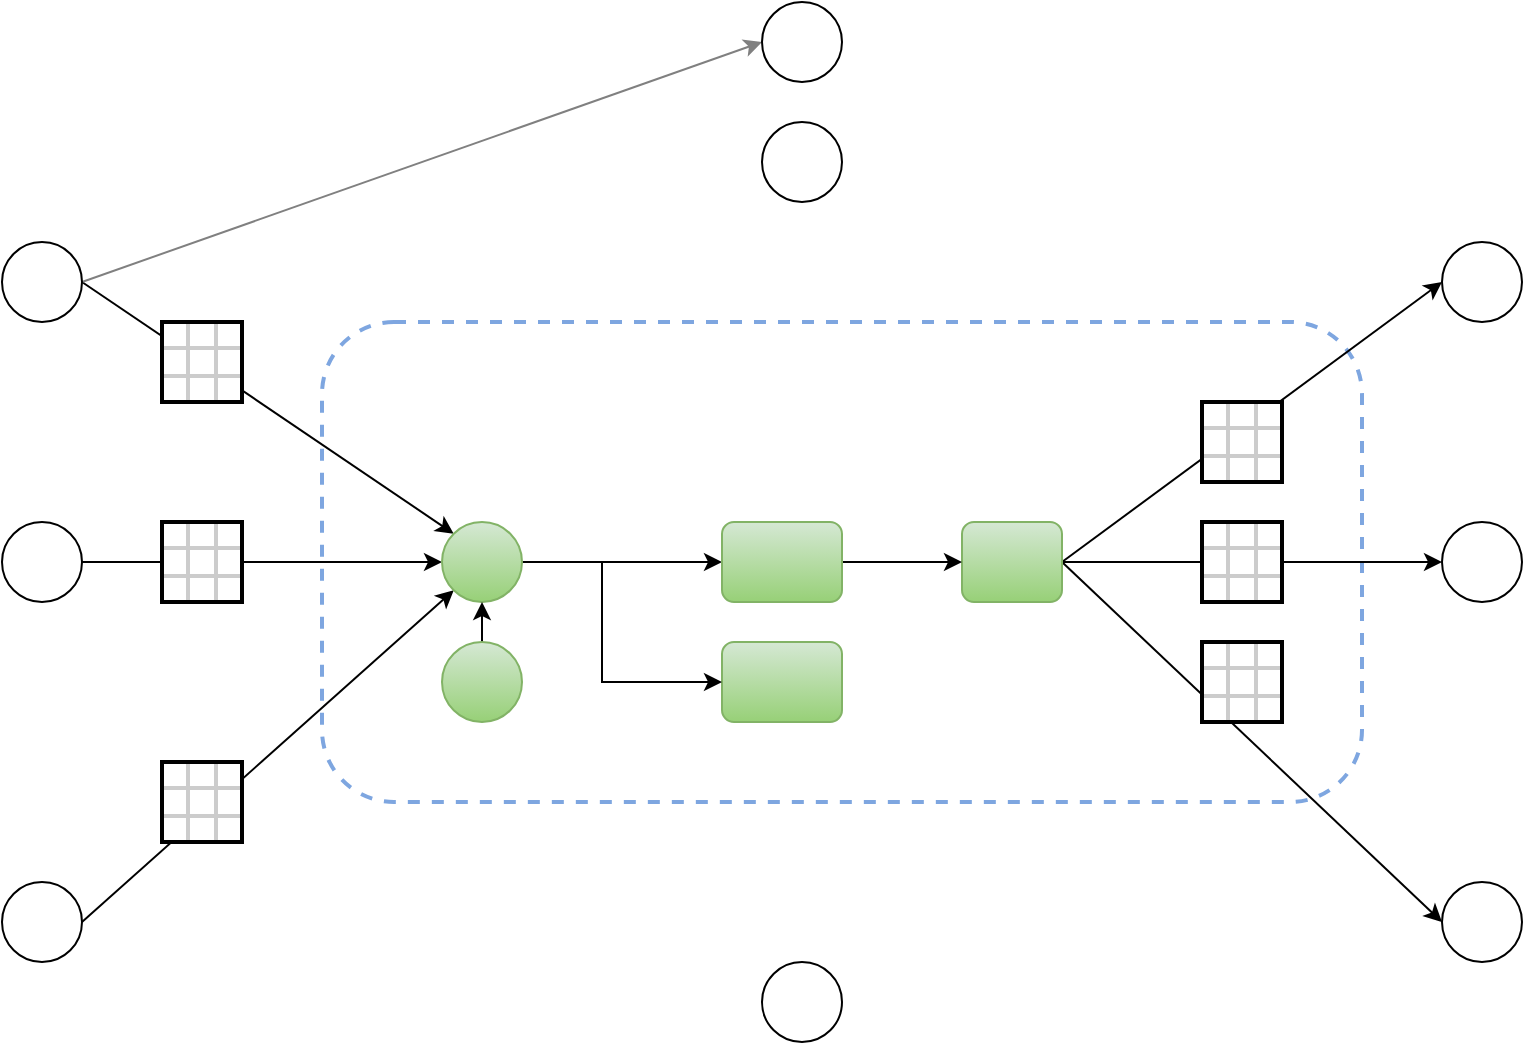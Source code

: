 <mxfile version="22.1.16" type="github">
  <diagram name="第 1 页" id="HHsCbOhWLAx_uhxe6TRV">
    <mxGraphModel dx="1422" dy="1868" grid="1" gridSize="10" guides="1" tooltips="1" connect="1" arrows="1" fold="1" page="1" pageScale="1" pageWidth="827" pageHeight="1169" math="0" shadow="0">
      <root>
        <mxCell id="0" />
        <mxCell id="1" parent="0" />
        <mxCell id="oy_fxyoAN_TUTj9ulkCC-134" style="rounded=0;orthogonalLoop=1;jettySize=auto;html=1;exitX=1;exitY=0.5;exitDx=0;exitDy=0;entryX=0;entryY=0;entryDx=0;entryDy=0;" edge="1" parent="1" source="oy_fxyoAN_TUTj9ulkCC-1" target="oy_fxyoAN_TUTj9ulkCC-119">
          <mxGeometry relative="1" as="geometry" />
        </mxCell>
        <mxCell id="oy_fxyoAN_TUTj9ulkCC-138" style="rounded=0;orthogonalLoop=1;jettySize=auto;html=1;exitX=1;exitY=0.5;exitDx=0;exitDy=0;entryX=0;entryY=0.5;entryDx=0;entryDy=0;strokeColor=#808080;" edge="1" parent="1" source="oy_fxyoAN_TUTj9ulkCC-1" target="oy_fxyoAN_TUTj9ulkCC-8">
          <mxGeometry relative="1" as="geometry" />
        </mxCell>
        <mxCell id="oy_fxyoAN_TUTj9ulkCC-1" value="" style="ellipse;whiteSpace=wrap;html=1;aspect=fixed;fillColor=none;" vertex="1" parent="1">
          <mxGeometry y="200" width="40" height="40" as="geometry" />
        </mxCell>
        <mxCell id="oy_fxyoAN_TUTj9ulkCC-135" style="edgeStyle=orthogonalEdgeStyle;rounded=0;orthogonalLoop=1;jettySize=auto;html=1;exitX=1;exitY=0.5;exitDx=0;exitDy=0;entryX=0;entryY=0.5;entryDx=0;entryDy=0;" edge="1" parent="1" source="oy_fxyoAN_TUTj9ulkCC-2" target="oy_fxyoAN_TUTj9ulkCC-119">
          <mxGeometry relative="1" as="geometry" />
        </mxCell>
        <mxCell id="oy_fxyoAN_TUTj9ulkCC-2" value="" style="ellipse;whiteSpace=wrap;html=1;aspect=fixed;fillColor=none;" vertex="1" parent="1">
          <mxGeometry y="340" width="40" height="40" as="geometry" />
        </mxCell>
        <mxCell id="oy_fxyoAN_TUTj9ulkCC-136" style="rounded=0;orthogonalLoop=1;jettySize=auto;html=1;exitX=1;exitY=0.5;exitDx=0;exitDy=0;entryX=0;entryY=1;entryDx=0;entryDy=0;" edge="1" parent="1" source="oy_fxyoAN_TUTj9ulkCC-3" target="oy_fxyoAN_TUTj9ulkCC-119">
          <mxGeometry relative="1" as="geometry" />
        </mxCell>
        <mxCell id="oy_fxyoAN_TUTj9ulkCC-3" value="" style="ellipse;whiteSpace=wrap;html=1;aspect=fixed;fillColor=none;" vertex="1" parent="1">
          <mxGeometry y="520" width="40" height="40" as="geometry" />
        </mxCell>
        <mxCell id="oy_fxyoAN_TUTj9ulkCC-7" value="" style="rounded=1;whiteSpace=wrap;html=1;dashed=1;fillColor=none;strokeColor=#7EA6E0;strokeWidth=2;" vertex="1" parent="1">
          <mxGeometry x="160" y="240" width="520" height="240" as="geometry" />
        </mxCell>
        <mxCell id="oy_fxyoAN_TUTj9ulkCC-8" value="" style="ellipse;whiteSpace=wrap;html=1;aspect=fixed;fillColor=none;" vertex="1" parent="1">
          <mxGeometry x="380" y="80" width="40" height="40" as="geometry" />
        </mxCell>
        <mxCell id="oy_fxyoAN_TUTj9ulkCC-9" value="" style="ellipse;whiteSpace=wrap;html=1;aspect=fixed;fillColor=none;" vertex="1" parent="1">
          <mxGeometry x="380" y="140" width="40" height="40" as="geometry" />
        </mxCell>
        <mxCell id="oy_fxyoAN_TUTj9ulkCC-10" value="" style="ellipse;whiteSpace=wrap;html=1;aspect=fixed;fillColor=none;" vertex="1" parent="1">
          <mxGeometry x="380" y="560" width="40" height="40" as="geometry" />
        </mxCell>
        <mxCell id="oy_fxyoAN_TUTj9ulkCC-39" value="" style="group;fillColor=default;" vertex="1" connectable="0" parent="1">
          <mxGeometry x="80" y="240" width="40" height="40" as="geometry" />
        </mxCell>
        <mxCell id="oy_fxyoAN_TUTj9ulkCC-25" value="" style="shape=table;startSize=0;container=1;collapsible=0;childLayout=tableLayout;fontSize=16;fillColor=none;strokeColor=#CCCCCC;strokeWidth=2;" vertex="1" parent="oy_fxyoAN_TUTj9ulkCC-39">
          <mxGeometry width="40" height="40" as="geometry" />
        </mxCell>
        <mxCell id="oy_fxyoAN_TUTj9ulkCC-26" value="" style="shape=tableRow;horizontal=0;startSize=0;swimlaneHead=0;swimlaneBody=0;strokeColor=#CCCCCC;top=0;left=0;bottom=0;right=0;collapsible=0;dropTarget=0;fillColor=none;points=[[0,0.5],[1,0.5]];portConstraint=eastwest;fontSize=16;strokeWidth=2;" vertex="1" parent="oy_fxyoAN_TUTj9ulkCC-25">
          <mxGeometry width="40" height="13" as="geometry" />
        </mxCell>
        <mxCell id="oy_fxyoAN_TUTj9ulkCC-27" value="" style="shape=partialRectangle;html=1;whiteSpace=wrap;connectable=0;strokeColor=#CCCCCC;overflow=hidden;fillColor=none;top=0;left=0;bottom=0;right=0;pointerEvents=1;fontSize=16;strokeWidth=2;" vertex="1" parent="oy_fxyoAN_TUTj9ulkCC-26">
          <mxGeometry width="13" height="13" as="geometry">
            <mxRectangle width="13" height="13" as="alternateBounds" />
          </mxGeometry>
        </mxCell>
        <mxCell id="oy_fxyoAN_TUTj9ulkCC-28" value="" style="shape=partialRectangle;html=1;whiteSpace=wrap;connectable=0;strokeColor=#CCCCCC;overflow=hidden;fillColor=none;top=0;left=0;bottom=0;right=0;pointerEvents=1;fontSize=16;strokeWidth=2;" vertex="1" parent="oy_fxyoAN_TUTj9ulkCC-26">
          <mxGeometry x="13" width="14" height="13" as="geometry">
            <mxRectangle width="14" height="13" as="alternateBounds" />
          </mxGeometry>
        </mxCell>
        <mxCell id="oy_fxyoAN_TUTj9ulkCC-29" value="" style="shape=partialRectangle;html=1;whiteSpace=wrap;connectable=0;strokeColor=#CCCCCC;overflow=hidden;fillColor=none;top=0;left=0;bottom=0;right=0;pointerEvents=1;fontSize=16;strokeWidth=2;" vertex="1" parent="oy_fxyoAN_TUTj9ulkCC-26">
          <mxGeometry x="27" width="13" height="13" as="geometry">
            <mxRectangle width="13" height="13" as="alternateBounds" />
          </mxGeometry>
        </mxCell>
        <mxCell id="oy_fxyoAN_TUTj9ulkCC-30" value="" style="shape=tableRow;horizontal=0;startSize=0;swimlaneHead=0;swimlaneBody=0;strokeColor=#CCCCCC;top=0;left=0;bottom=0;right=0;collapsible=0;dropTarget=0;fillColor=none;points=[[0,0.5],[1,0.5]];portConstraint=eastwest;fontSize=16;strokeWidth=2;" vertex="1" parent="oy_fxyoAN_TUTj9ulkCC-25">
          <mxGeometry y="13" width="40" height="14" as="geometry" />
        </mxCell>
        <mxCell id="oy_fxyoAN_TUTj9ulkCC-31" value="" style="shape=partialRectangle;html=1;whiteSpace=wrap;connectable=0;strokeColor=#CCCCCC;overflow=hidden;fillColor=none;top=0;left=0;bottom=0;right=0;pointerEvents=1;fontSize=16;strokeWidth=2;" vertex="1" parent="oy_fxyoAN_TUTj9ulkCC-30">
          <mxGeometry width="13" height="14" as="geometry">
            <mxRectangle width="13" height="14" as="alternateBounds" />
          </mxGeometry>
        </mxCell>
        <mxCell id="oy_fxyoAN_TUTj9ulkCC-32" value="" style="shape=partialRectangle;html=1;whiteSpace=wrap;connectable=0;strokeColor=#CCCCCC;overflow=hidden;fillColor=none;top=0;left=0;bottom=0;right=0;pointerEvents=1;fontSize=16;strokeWidth=2;" vertex="1" parent="oy_fxyoAN_TUTj9ulkCC-30">
          <mxGeometry x="13" width="14" height="14" as="geometry">
            <mxRectangle width="14" height="14" as="alternateBounds" />
          </mxGeometry>
        </mxCell>
        <mxCell id="oy_fxyoAN_TUTj9ulkCC-33" value="" style="shape=partialRectangle;html=1;whiteSpace=wrap;connectable=0;strokeColor=#CCCCCC;overflow=hidden;fillColor=none;top=0;left=0;bottom=0;right=0;pointerEvents=1;fontSize=16;strokeWidth=2;" vertex="1" parent="oy_fxyoAN_TUTj9ulkCC-30">
          <mxGeometry x="27" width="13" height="14" as="geometry">
            <mxRectangle width="13" height="14" as="alternateBounds" />
          </mxGeometry>
        </mxCell>
        <mxCell id="oy_fxyoAN_TUTj9ulkCC-34" value="" style="shape=tableRow;horizontal=0;startSize=0;swimlaneHead=0;swimlaneBody=0;strokeColor=#CCCCCC;top=0;left=0;bottom=0;right=0;collapsible=0;dropTarget=0;fillColor=none;points=[[0,0.5],[1,0.5]];portConstraint=eastwest;fontSize=16;strokeWidth=2;" vertex="1" parent="oy_fxyoAN_TUTj9ulkCC-25">
          <mxGeometry y="27" width="40" height="13" as="geometry" />
        </mxCell>
        <mxCell id="oy_fxyoAN_TUTj9ulkCC-35" value="" style="shape=partialRectangle;html=1;whiteSpace=wrap;connectable=0;strokeColor=#CCCCCC;overflow=hidden;fillColor=none;top=0;left=0;bottom=0;right=0;pointerEvents=1;fontSize=16;strokeWidth=2;" vertex="1" parent="oy_fxyoAN_TUTj9ulkCC-34">
          <mxGeometry width="13" height="13" as="geometry">
            <mxRectangle width="13" height="13" as="alternateBounds" />
          </mxGeometry>
        </mxCell>
        <mxCell id="oy_fxyoAN_TUTj9ulkCC-36" value="" style="shape=partialRectangle;html=1;whiteSpace=wrap;connectable=0;strokeColor=#CCCCCC;overflow=hidden;fillColor=none;top=0;left=0;bottom=0;right=0;pointerEvents=1;fontSize=16;strokeWidth=2;" vertex="1" parent="oy_fxyoAN_TUTj9ulkCC-34">
          <mxGeometry x="13" width="14" height="13" as="geometry">
            <mxRectangle width="14" height="13" as="alternateBounds" />
          </mxGeometry>
        </mxCell>
        <mxCell id="oy_fxyoAN_TUTj9ulkCC-37" value="" style="shape=partialRectangle;html=1;whiteSpace=wrap;connectable=0;strokeColor=#CCCCCC;overflow=hidden;fillColor=none;top=0;left=0;bottom=0;right=0;pointerEvents=1;fontSize=16;strokeWidth=2;" vertex="1" parent="oy_fxyoAN_TUTj9ulkCC-34">
          <mxGeometry x="27" width="13" height="13" as="geometry">
            <mxRectangle width="13" height="13" as="alternateBounds" />
          </mxGeometry>
        </mxCell>
        <mxCell id="oy_fxyoAN_TUTj9ulkCC-38" value="" style="whiteSpace=wrap;html=1;aspect=fixed;fillColor=none;strokeWidth=2;" vertex="1" parent="oy_fxyoAN_TUTj9ulkCC-39">
          <mxGeometry width="40" height="40" as="geometry" />
        </mxCell>
        <mxCell id="oy_fxyoAN_TUTj9ulkCC-40" value="" style="group;fillColor=default;" vertex="1" connectable="0" parent="1">
          <mxGeometry x="80" y="340" width="40" height="40" as="geometry" />
        </mxCell>
        <mxCell id="oy_fxyoAN_TUTj9ulkCC-41" value="" style="shape=table;startSize=0;container=1;collapsible=0;childLayout=tableLayout;fontSize=16;fillColor=none;strokeColor=#CCCCCC;strokeWidth=2;" vertex="1" parent="oy_fxyoAN_TUTj9ulkCC-40">
          <mxGeometry width="40" height="40" as="geometry" />
        </mxCell>
        <mxCell id="oy_fxyoAN_TUTj9ulkCC-42" value="" style="shape=tableRow;horizontal=0;startSize=0;swimlaneHead=0;swimlaneBody=0;strokeColor=#CCCCCC;top=0;left=0;bottom=0;right=0;collapsible=0;dropTarget=0;fillColor=none;points=[[0,0.5],[1,0.5]];portConstraint=eastwest;fontSize=16;strokeWidth=2;" vertex="1" parent="oy_fxyoAN_TUTj9ulkCC-41">
          <mxGeometry width="40" height="13" as="geometry" />
        </mxCell>
        <mxCell id="oy_fxyoAN_TUTj9ulkCC-43" value="" style="shape=partialRectangle;html=1;whiteSpace=wrap;connectable=0;strokeColor=#CCCCCC;overflow=hidden;fillColor=none;top=0;left=0;bottom=0;right=0;pointerEvents=1;fontSize=16;strokeWidth=2;" vertex="1" parent="oy_fxyoAN_TUTj9ulkCC-42">
          <mxGeometry width="13" height="13" as="geometry">
            <mxRectangle width="13" height="13" as="alternateBounds" />
          </mxGeometry>
        </mxCell>
        <mxCell id="oy_fxyoAN_TUTj9ulkCC-44" value="" style="shape=partialRectangle;html=1;whiteSpace=wrap;connectable=0;strokeColor=#CCCCCC;overflow=hidden;fillColor=none;top=0;left=0;bottom=0;right=0;pointerEvents=1;fontSize=16;strokeWidth=2;" vertex="1" parent="oy_fxyoAN_TUTj9ulkCC-42">
          <mxGeometry x="13" width="14" height="13" as="geometry">
            <mxRectangle width="14" height="13" as="alternateBounds" />
          </mxGeometry>
        </mxCell>
        <mxCell id="oy_fxyoAN_TUTj9ulkCC-45" value="" style="shape=partialRectangle;html=1;whiteSpace=wrap;connectable=0;strokeColor=#CCCCCC;overflow=hidden;fillColor=none;top=0;left=0;bottom=0;right=0;pointerEvents=1;fontSize=16;strokeWidth=2;" vertex="1" parent="oy_fxyoAN_TUTj9ulkCC-42">
          <mxGeometry x="27" width="13" height="13" as="geometry">
            <mxRectangle width="13" height="13" as="alternateBounds" />
          </mxGeometry>
        </mxCell>
        <mxCell id="oy_fxyoAN_TUTj9ulkCC-46" value="" style="shape=tableRow;horizontal=0;startSize=0;swimlaneHead=0;swimlaneBody=0;strokeColor=#CCCCCC;top=0;left=0;bottom=0;right=0;collapsible=0;dropTarget=0;fillColor=none;points=[[0,0.5],[1,0.5]];portConstraint=eastwest;fontSize=16;strokeWidth=2;" vertex="1" parent="oy_fxyoAN_TUTj9ulkCC-41">
          <mxGeometry y="13" width="40" height="14" as="geometry" />
        </mxCell>
        <mxCell id="oy_fxyoAN_TUTj9ulkCC-47" value="" style="shape=partialRectangle;html=1;whiteSpace=wrap;connectable=0;strokeColor=#CCCCCC;overflow=hidden;fillColor=none;top=0;left=0;bottom=0;right=0;pointerEvents=1;fontSize=16;strokeWidth=2;" vertex="1" parent="oy_fxyoAN_TUTj9ulkCC-46">
          <mxGeometry width="13" height="14" as="geometry">
            <mxRectangle width="13" height="14" as="alternateBounds" />
          </mxGeometry>
        </mxCell>
        <mxCell id="oy_fxyoAN_TUTj9ulkCC-48" value="" style="shape=partialRectangle;html=1;whiteSpace=wrap;connectable=0;strokeColor=#CCCCCC;overflow=hidden;fillColor=none;top=0;left=0;bottom=0;right=0;pointerEvents=1;fontSize=16;strokeWidth=2;" vertex="1" parent="oy_fxyoAN_TUTj9ulkCC-46">
          <mxGeometry x="13" width="14" height="14" as="geometry">
            <mxRectangle width="14" height="14" as="alternateBounds" />
          </mxGeometry>
        </mxCell>
        <mxCell id="oy_fxyoAN_TUTj9ulkCC-49" value="" style="shape=partialRectangle;html=1;whiteSpace=wrap;connectable=0;strokeColor=#CCCCCC;overflow=hidden;fillColor=none;top=0;left=0;bottom=0;right=0;pointerEvents=1;fontSize=16;strokeWidth=2;" vertex="1" parent="oy_fxyoAN_TUTj9ulkCC-46">
          <mxGeometry x="27" width="13" height="14" as="geometry">
            <mxRectangle width="13" height="14" as="alternateBounds" />
          </mxGeometry>
        </mxCell>
        <mxCell id="oy_fxyoAN_TUTj9ulkCC-50" value="" style="shape=tableRow;horizontal=0;startSize=0;swimlaneHead=0;swimlaneBody=0;strokeColor=#CCCCCC;top=0;left=0;bottom=0;right=0;collapsible=0;dropTarget=0;fillColor=none;points=[[0,0.5],[1,0.5]];portConstraint=eastwest;fontSize=16;strokeWidth=2;" vertex="1" parent="oy_fxyoAN_TUTj9ulkCC-41">
          <mxGeometry y="27" width="40" height="13" as="geometry" />
        </mxCell>
        <mxCell id="oy_fxyoAN_TUTj9ulkCC-51" value="" style="shape=partialRectangle;html=1;whiteSpace=wrap;connectable=0;strokeColor=#CCCCCC;overflow=hidden;fillColor=none;top=0;left=0;bottom=0;right=0;pointerEvents=1;fontSize=16;strokeWidth=2;" vertex="1" parent="oy_fxyoAN_TUTj9ulkCC-50">
          <mxGeometry width="13" height="13" as="geometry">
            <mxRectangle width="13" height="13" as="alternateBounds" />
          </mxGeometry>
        </mxCell>
        <mxCell id="oy_fxyoAN_TUTj9ulkCC-52" value="" style="shape=partialRectangle;html=1;whiteSpace=wrap;connectable=0;strokeColor=#CCCCCC;overflow=hidden;fillColor=none;top=0;left=0;bottom=0;right=0;pointerEvents=1;fontSize=16;strokeWidth=2;" vertex="1" parent="oy_fxyoAN_TUTj9ulkCC-50">
          <mxGeometry x="13" width="14" height="13" as="geometry">
            <mxRectangle width="14" height="13" as="alternateBounds" />
          </mxGeometry>
        </mxCell>
        <mxCell id="oy_fxyoAN_TUTj9ulkCC-53" value="" style="shape=partialRectangle;html=1;whiteSpace=wrap;connectable=0;strokeColor=#CCCCCC;overflow=hidden;fillColor=none;top=0;left=0;bottom=0;right=0;pointerEvents=1;fontSize=16;strokeWidth=2;" vertex="1" parent="oy_fxyoAN_TUTj9ulkCC-50">
          <mxGeometry x="27" width="13" height="13" as="geometry">
            <mxRectangle width="13" height="13" as="alternateBounds" />
          </mxGeometry>
        </mxCell>
        <mxCell id="oy_fxyoAN_TUTj9ulkCC-54" value="" style="whiteSpace=wrap;html=1;aspect=fixed;fillColor=none;strokeWidth=2;" vertex="1" parent="oy_fxyoAN_TUTj9ulkCC-40">
          <mxGeometry width="40" height="40" as="geometry" />
        </mxCell>
        <mxCell id="oy_fxyoAN_TUTj9ulkCC-55" value="" style="group;fillColor=default;" vertex="1" connectable="0" parent="1">
          <mxGeometry x="80" y="460" width="40" height="40" as="geometry" />
        </mxCell>
        <mxCell id="oy_fxyoAN_TUTj9ulkCC-56" value="" style="shape=table;startSize=0;container=1;collapsible=0;childLayout=tableLayout;fontSize=16;fillColor=none;strokeColor=#CCCCCC;strokeWidth=2;" vertex="1" parent="oy_fxyoAN_TUTj9ulkCC-55">
          <mxGeometry width="40" height="40" as="geometry" />
        </mxCell>
        <mxCell id="oy_fxyoAN_TUTj9ulkCC-57" value="" style="shape=tableRow;horizontal=0;startSize=0;swimlaneHead=0;swimlaneBody=0;strokeColor=#CCCCCC;top=0;left=0;bottom=0;right=0;collapsible=0;dropTarget=0;fillColor=none;points=[[0,0.5],[1,0.5]];portConstraint=eastwest;fontSize=16;strokeWidth=2;" vertex="1" parent="oy_fxyoAN_TUTj9ulkCC-56">
          <mxGeometry width="40" height="13" as="geometry" />
        </mxCell>
        <mxCell id="oy_fxyoAN_TUTj9ulkCC-58" value="" style="shape=partialRectangle;html=1;whiteSpace=wrap;connectable=0;strokeColor=#CCCCCC;overflow=hidden;fillColor=none;top=0;left=0;bottom=0;right=0;pointerEvents=1;fontSize=16;strokeWidth=2;" vertex="1" parent="oy_fxyoAN_TUTj9ulkCC-57">
          <mxGeometry width="13" height="13" as="geometry">
            <mxRectangle width="13" height="13" as="alternateBounds" />
          </mxGeometry>
        </mxCell>
        <mxCell id="oy_fxyoAN_TUTj9ulkCC-59" value="" style="shape=partialRectangle;html=1;whiteSpace=wrap;connectable=0;strokeColor=#CCCCCC;overflow=hidden;fillColor=none;top=0;left=0;bottom=0;right=0;pointerEvents=1;fontSize=16;strokeWidth=2;" vertex="1" parent="oy_fxyoAN_TUTj9ulkCC-57">
          <mxGeometry x="13" width="14" height="13" as="geometry">
            <mxRectangle width="14" height="13" as="alternateBounds" />
          </mxGeometry>
        </mxCell>
        <mxCell id="oy_fxyoAN_TUTj9ulkCC-60" value="" style="shape=partialRectangle;html=1;whiteSpace=wrap;connectable=0;strokeColor=#CCCCCC;overflow=hidden;fillColor=none;top=0;left=0;bottom=0;right=0;pointerEvents=1;fontSize=16;strokeWidth=2;" vertex="1" parent="oy_fxyoAN_TUTj9ulkCC-57">
          <mxGeometry x="27" width="13" height="13" as="geometry">
            <mxRectangle width="13" height="13" as="alternateBounds" />
          </mxGeometry>
        </mxCell>
        <mxCell id="oy_fxyoAN_TUTj9ulkCC-61" value="" style="shape=tableRow;horizontal=0;startSize=0;swimlaneHead=0;swimlaneBody=0;strokeColor=#CCCCCC;top=0;left=0;bottom=0;right=0;collapsible=0;dropTarget=0;fillColor=none;points=[[0,0.5],[1,0.5]];portConstraint=eastwest;fontSize=16;strokeWidth=2;" vertex="1" parent="oy_fxyoAN_TUTj9ulkCC-56">
          <mxGeometry y="13" width="40" height="14" as="geometry" />
        </mxCell>
        <mxCell id="oy_fxyoAN_TUTj9ulkCC-62" value="" style="shape=partialRectangle;html=1;whiteSpace=wrap;connectable=0;strokeColor=#CCCCCC;overflow=hidden;fillColor=none;top=0;left=0;bottom=0;right=0;pointerEvents=1;fontSize=16;strokeWidth=2;" vertex="1" parent="oy_fxyoAN_TUTj9ulkCC-61">
          <mxGeometry width="13" height="14" as="geometry">
            <mxRectangle width="13" height="14" as="alternateBounds" />
          </mxGeometry>
        </mxCell>
        <mxCell id="oy_fxyoAN_TUTj9ulkCC-63" value="" style="shape=partialRectangle;html=1;whiteSpace=wrap;connectable=0;strokeColor=#CCCCCC;overflow=hidden;fillColor=none;top=0;left=0;bottom=0;right=0;pointerEvents=1;fontSize=16;strokeWidth=2;" vertex="1" parent="oy_fxyoAN_TUTj9ulkCC-61">
          <mxGeometry x="13" width="14" height="14" as="geometry">
            <mxRectangle width="14" height="14" as="alternateBounds" />
          </mxGeometry>
        </mxCell>
        <mxCell id="oy_fxyoAN_TUTj9ulkCC-64" value="" style="shape=partialRectangle;html=1;whiteSpace=wrap;connectable=0;strokeColor=#CCCCCC;overflow=hidden;fillColor=none;top=0;left=0;bottom=0;right=0;pointerEvents=1;fontSize=16;strokeWidth=2;" vertex="1" parent="oy_fxyoAN_TUTj9ulkCC-61">
          <mxGeometry x="27" width="13" height="14" as="geometry">
            <mxRectangle width="13" height="14" as="alternateBounds" />
          </mxGeometry>
        </mxCell>
        <mxCell id="oy_fxyoAN_TUTj9ulkCC-65" value="" style="shape=tableRow;horizontal=0;startSize=0;swimlaneHead=0;swimlaneBody=0;strokeColor=#CCCCCC;top=0;left=0;bottom=0;right=0;collapsible=0;dropTarget=0;fillColor=none;points=[[0,0.5],[1,0.5]];portConstraint=eastwest;fontSize=16;strokeWidth=2;" vertex="1" parent="oy_fxyoAN_TUTj9ulkCC-56">
          <mxGeometry y="27" width="40" height="13" as="geometry" />
        </mxCell>
        <mxCell id="oy_fxyoAN_TUTj9ulkCC-66" value="" style="shape=partialRectangle;html=1;whiteSpace=wrap;connectable=0;strokeColor=#CCCCCC;overflow=hidden;fillColor=none;top=0;left=0;bottom=0;right=0;pointerEvents=1;fontSize=16;strokeWidth=2;" vertex="1" parent="oy_fxyoAN_TUTj9ulkCC-65">
          <mxGeometry width="13" height="13" as="geometry">
            <mxRectangle width="13" height="13" as="alternateBounds" />
          </mxGeometry>
        </mxCell>
        <mxCell id="oy_fxyoAN_TUTj9ulkCC-67" value="" style="shape=partialRectangle;html=1;whiteSpace=wrap;connectable=0;strokeColor=#CCCCCC;overflow=hidden;fillColor=none;top=0;left=0;bottom=0;right=0;pointerEvents=1;fontSize=16;strokeWidth=2;" vertex="1" parent="oy_fxyoAN_TUTj9ulkCC-65">
          <mxGeometry x="13" width="14" height="13" as="geometry">
            <mxRectangle width="14" height="13" as="alternateBounds" />
          </mxGeometry>
        </mxCell>
        <mxCell id="oy_fxyoAN_TUTj9ulkCC-68" value="" style="shape=partialRectangle;html=1;whiteSpace=wrap;connectable=0;strokeColor=#CCCCCC;overflow=hidden;fillColor=none;top=0;left=0;bottom=0;right=0;pointerEvents=1;fontSize=16;strokeWidth=2;" vertex="1" parent="oy_fxyoAN_TUTj9ulkCC-65">
          <mxGeometry x="27" width="13" height="13" as="geometry">
            <mxRectangle width="13" height="13" as="alternateBounds" />
          </mxGeometry>
        </mxCell>
        <mxCell id="oy_fxyoAN_TUTj9ulkCC-69" value="" style="whiteSpace=wrap;html=1;aspect=fixed;fillColor=none;strokeWidth=2;" vertex="1" parent="oy_fxyoAN_TUTj9ulkCC-55">
          <mxGeometry width="40" height="40" as="geometry" />
        </mxCell>
        <mxCell id="oy_fxyoAN_TUTj9ulkCC-70" value="" style="ellipse;whiteSpace=wrap;html=1;aspect=fixed;flipH=1;flipV=1;fillColor=none;" vertex="1" parent="1">
          <mxGeometry x="720" y="200" width="40" height="40" as="geometry" />
        </mxCell>
        <mxCell id="oy_fxyoAN_TUTj9ulkCC-71" value="" style="ellipse;whiteSpace=wrap;html=1;aspect=fixed;flipH=1;flipV=1;fillColor=none;" vertex="1" parent="1">
          <mxGeometry x="720" y="340" width="40" height="40" as="geometry" />
        </mxCell>
        <mxCell id="oy_fxyoAN_TUTj9ulkCC-72" value="" style="ellipse;whiteSpace=wrap;html=1;aspect=fixed;flipH=1;flipV=1;fillColor=none;" vertex="1" parent="1">
          <mxGeometry x="720" y="520" width="40" height="40" as="geometry" />
        </mxCell>
        <mxCell id="oy_fxyoAN_TUTj9ulkCC-123" value="" style="edgeStyle=orthogonalEdgeStyle;rounded=0;orthogonalLoop=1;jettySize=auto;html=1;" edge="1" parent="1" source="oy_fxyoAN_TUTj9ulkCC-119" target="oy_fxyoAN_TUTj9ulkCC-122">
          <mxGeometry relative="1" as="geometry" />
        </mxCell>
        <mxCell id="oy_fxyoAN_TUTj9ulkCC-119" value="" style="ellipse;whiteSpace=wrap;html=1;aspect=fixed;fillColor=#d5e8d4;gradientColor=#97d077;strokeColor=#82b366;" vertex="1" parent="1">
          <mxGeometry x="220" y="340" width="40" height="40" as="geometry" />
        </mxCell>
        <mxCell id="oy_fxyoAN_TUTj9ulkCC-137" style="edgeStyle=orthogonalEdgeStyle;rounded=0;orthogonalLoop=1;jettySize=auto;html=1;exitX=0.5;exitY=0;exitDx=0;exitDy=0;entryX=0.5;entryY=1;entryDx=0;entryDy=0;" edge="1" parent="1" source="oy_fxyoAN_TUTj9ulkCC-120" target="oy_fxyoAN_TUTj9ulkCC-119">
          <mxGeometry relative="1" as="geometry" />
        </mxCell>
        <mxCell id="oy_fxyoAN_TUTj9ulkCC-120" value="" style="ellipse;whiteSpace=wrap;html=1;aspect=fixed;fillColor=#d5e8d4;gradientColor=#97d077;strokeColor=#82b366;" vertex="1" parent="1">
          <mxGeometry x="220" y="400" width="40" height="40" as="geometry" />
        </mxCell>
        <mxCell id="oy_fxyoAN_TUTj9ulkCC-131" style="rounded=0;orthogonalLoop=1;jettySize=auto;html=1;exitX=1;exitY=0.5;exitDx=0;exitDy=0;entryX=0;entryY=0.5;entryDx=0;entryDy=0;" edge="1" parent="1" source="oy_fxyoAN_TUTj9ulkCC-121" target="oy_fxyoAN_TUTj9ulkCC-70">
          <mxGeometry relative="1" as="geometry" />
        </mxCell>
        <mxCell id="oy_fxyoAN_TUTj9ulkCC-132" style="edgeStyle=orthogonalEdgeStyle;rounded=0;orthogonalLoop=1;jettySize=auto;html=1;exitX=1;exitY=0.5;exitDx=0;exitDy=0;entryX=0;entryY=0.5;entryDx=0;entryDy=0;" edge="1" parent="1" source="oy_fxyoAN_TUTj9ulkCC-121" target="oy_fxyoAN_TUTj9ulkCC-71">
          <mxGeometry relative="1" as="geometry" />
        </mxCell>
        <mxCell id="oy_fxyoAN_TUTj9ulkCC-133" style="rounded=0;orthogonalLoop=1;jettySize=auto;html=1;exitX=1;exitY=0.5;exitDx=0;exitDy=0;entryX=0;entryY=0.5;entryDx=0;entryDy=0;" edge="1" parent="1" source="oy_fxyoAN_TUTj9ulkCC-121" target="oy_fxyoAN_TUTj9ulkCC-72">
          <mxGeometry relative="1" as="geometry" />
        </mxCell>
        <mxCell id="oy_fxyoAN_TUTj9ulkCC-121" value="" style="rounded=1;whiteSpace=wrap;html=1;fillColor=#d5e8d4;gradientColor=#97d077;strokeColor=#82b366;" vertex="1" parent="1">
          <mxGeometry x="480" y="340" width="50" height="40" as="geometry" />
        </mxCell>
        <mxCell id="oy_fxyoAN_TUTj9ulkCC-127" value="" style="edgeStyle=orthogonalEdgeStyle;rounded=0;orthogonalLoop=1;jettySize=auto;html=1;" edge="1" parent="1" source="oy_fxyoAN_TUTj9ulkCC-122" target="oy_fxyoAN_TUTj9ulkCC-121">
          <mxGeometry relative="1" as="geometry" />
        </mxCell>
        <mxCell id="oy_fxyoAN_TUTj9ulkCC-122" value="" style="rounded=1;whiteSpace=wrap;html=1;fillColor=#d5e8d4;gradientColor=#97d077;strokeColor=#82b366;" vertex="1" parent="1">
          <mxGeometry x="360" y="340" width="60" height="40" as="geometry" />
        </mxCell>
        <mxCell id="oy_fxyoAN_TUTj9ulkCC-124" value="" style="rounded=1;whiteSpace=wrap;html=1;fillColor=#d5e8d4;gradientColor=#97d077;strokeColor=#82b366;" vertex="1" parent="1">
          <mxGeometry x="360" y="400" width="60" height="40" as="geometry" />
        </mxCell>
        <mxCell id="oy_fxyoAN_TUTj9ulkCC-125" value="" style="edgeStyle=segmentEdgeStyle;endArrow=none;html=1;curved=0;rounded=0;endSize=8;startSize=6;exitX=0;exitY=0.5;exitDx=0;exitDy=0;exitPerimeter=0;startArrow=classic;startFill=1;endFill=0;jumpSize=0;" edge="1" parent="1" source="oy_fxyoAN_TUTj9ulkCC-124">
          <mxGeometry width="50" height="50" relative="1" as="geometry">
            <mxPoint x="350" y="430" as="sourcePoint" />
            <mxPoint x="300" y="360" as="targetPoint" />
          </mxGeometry>
        </mxCell>
        <mxCell id="oy_fxyoAN_TUTj9ulkCC-73" value="" style="group;flipH=1;flipV=1;fillColor=default;" vertex="1" connectable="0" parent="1">
          <mxGeometry x="600" y="280" width="40" height="40" as="geometry" />
        </mxCell>
        <mxCell id="oy_fxyoAN_TUTj9ulkCC-74" value="" style="shape=table;startSize=0;container=1;collapsible=0;childLayout=tableLayout;fontSize=16;fillColor=none;strokeColor=#CCCCCC;strokeWidth=2;" vertex="1" parent="oy_fxyoAN_TUTj9ulkCC-73">
          <mxGeometry width="40" height="40" as="geometry" />
        </mxCell>
        <mxCell id="oy_fxyoAN_TUTj9ulkCC-75" value="" style="shape=tableRow;horizontal=0;startSize=0;swimlaneHead=0;swimlaneBody=0;strokeColor=#CCCCCC;top=0;left=0;bottom=0;right=0;collapsible=0;dropTarget=0;fillColor=none;points=[[0,0.5],[1,0.5]];portConstraint=eastwest;fontSize=16;strokeWidth=2;" vertex="1" parent="oy_fxyoAN_TUTj9ulkCC-74">
          <mxGeometry width="40" height="13" as="geometry" />
        </mxCell>
        <mxCell id="oy_fxyoAN_TUTj9ulkCC-76" value="" style="shape=partialRectangle;html=1;whiteSpace=wrap;connectable=0;strokeColor=#CCCCCC;overflow=hidden;fillColor=none;top=0;left=0;bottom=0;right=0;pointerEvents=1;fontSize=16;strokeWidth=2;" vertex="1" parent="oy_fxyoAN_TUTj9ulkCC-75">
          <mxGeometry width="13" height="13" as="geometry">
            <mxRectangle width="13" height="13" as="alternateBounds" />
          </mxGeometry>
        </mxCell>
        <mxCell id="oy_fxyoAN_TUTj9ulkCC-77" value="" style="shape=partialRectangle;html=1;whiteSpace=wrap;connectable=0;strokeColor=#CCCCCC;overflow=hidden;fillColor=none;top=0;left=0;bottom=0;right=0;pointerEvents=1;fontSize=16;strokeWidth=2;" vertex="1" parent="oy_fxyoAN_TUTj9ulkCC-75">
          <mxGeometry x="13" width="14" height="13" as="geometry">
            <mxRectangle width="14" height="13" as="alternateBounds" />
          </mxGeometry>
        </mxCell>
        <mxCell id="oy_fxyoAN_TUTj9ulkCC-78" value="" style="shape=partialRectangle;html=1;whiteSpace=wrap;connectable=0;strokeColor=#CCCCCC;overflow=hidden;fillColor=none;top=0;left=0;bottom=0;right=0;pointerEvents=1;fontSize=16;strokeWidth=2;" vertex="1" parent="oy_fxyoAN_TUTj9ulkCC-75">
          <mxGeometry x="27" width="13" height="13" as="geometry">
            <mxRectangle width="13" height="13" as="alternateBounds" />
          </mxGeometry>
        </mxCell>
        <mxCell id="oy_fxyoAN_TUTj9ulkCC-79" value="" style="shape=tableRow;horizontal=0;startSize=0;swimlaneHead=0;swimlaneBody=0;strokeColor=#CCCCCC;top=0;left=0;bottom=0;right=0;collapsible=0;dropTarget=0;fillColor=none;points=[[0,0.5],[1,0.5]];portConstraint=eastwest;fontSize=16;strokeWidth=2;" vertex="1" parent="oy_fxyoAN_TUTj9ulkCC-74">
          <mxGeometry y="13" width="40" height="14" as="geometry" />
        </mxCell>
        <mxCell id="oy_fxyoAN_TUTj9ulkCC-80" value="" style="shape=partialRectangle;html=1;whiteSpace=wrap;connectable=0;strokeColor=#CCCCCC;overflow=hidden;fillColor=none;top=0;left=0;bottom=0;right=0;pointerEvents=1;fontSize=16;strokeWidth=2;" vertex="1" parent="oy_fxyoAN_TUTj9ulkCC-79">
          <mxGeometry width="13" height="14" as="geometry">
            <mxRectangle width="13" height="14" as="alternateBounds" />
          </mxGeometry>
        </mxCell>
        <mxCell id="oy_fxyoAN_TUTj9ulkCC-81" value="" style="shape=partialRectangle;html=1;whiteSpace=wrap;connectable=0;strokeColor=#CCCCCC;overflow=hidden;fillColor=none;top=0;left=0;bottom=0;right=0;pointerEvents=1;fontSize=16;strokeWidth=2;" vertex="1" parent="oy_fxyoAN_TUTj9ulkCC-79">
          <mxGeometry x="13" width="14" height="14" as="geometry">
            <mxRectangle width="14" height="14" as="alternateBounds" />
          </mxGeometry>
        </mxCell>
        <mxCell id="oy_fxyoAN_TUTj9ulkCC-82" value="" style="shape=partialRectangle;html=1;whiteSpace=wrap;connectable=0;strokeColor=#CCCCCC;overflow=hidden;fillColor=none;top=0;left=0;bottom=0;right=0;pointerEvents=1;fontSize=16;strokeWidth=2;" vertex="1" parent="oy_fxyoAN_TUTj9ulkCC-79">
          <mxGeometry x="27" width="13" height="14" as="geometry">
            <mxRectangle width="13" height="14" as="alternateBounds" />
          </mxGeometry>
        </mxCell>
        <mxCell id="oy_fxyoAN_TUTj9ulkCC-83" value="" style="shape=tableRow;horizontal=0;startSize=0;swimlaneHead=0;swimlaneBody=0;strokeColor=#CCCCCC;top=0;left=0;bottom=0;right=0;collapsible=0;dropTarget=0;fillColor=none;points=[[0,0.5],[1,0.5]];portConstraint=eastwest;fontSize=16;strokeWidth=2;" vertex="1" parent="oy_fxyoAN_TUTj9ulkCC-74">
          <mxGeometry y="27" width="40" height="13" as="geometry" />
        </mxCell>
        <mxCell id="oy_fxyoAN_TUTj9ulkCC-84" value="" style="shape=partialRectangle;html=1;whiteSpace=wrap;connectable=0;strokeColor=#CCCCCC;overflow=hidden;fillColor=none;top=0;left=0;bottom=0;right=0;pointerEvents=1;fontSize=16;strokeWidth=2;" vertex="1" parent="oy_fxyoAN_TUTj9ulkCC-83">
          <mxGeometry width="13" height="13" as="geometry">
            <mxRectangle width="13" height="13" as="alternateBounds" />
          </mxGeometry>
        </mxCell>
        <mxCell id="oy_fxyoAN_TUTj9ulkCC-85" value="" style="shape=partialRectangle;html=1;whiteSpace=wrap;connectable=0;strokeColor=#CCCCCC;overflow=hidden;fillColor=none;top=0;left=0;bottom=0;right=0;pointerEvents=1;fontSize=16;strokeWidth=2;" vertex="1" parent="oy_fxyoAN_TUTj9ulkCC-83">
          <mxGeometry x="13" width="14" height="13" as="geometry">
            <mxRectangle width="14" height="13" as="alternateBounds" />
          </mxGeometry>
        </mxCell>
        <mxCell id="oy_fxyoAN_TUTj9ulkCC-86" value="" style="shape=partialRectangle;html=1;whiteSpace=wrap;connectable=0;strokeColor=#CCCCCC;overflow=hidden;fillColor=none;top=0;left=0;bottom=0;right=0;pointerEvents=1;fontSize=16;strokeWidth=2;" vertex="1" parent="oy_fxyoAN_TUTj9ulkCC-83">
          <mxGeometry x="27" width="13" height="13" as="geometry">
            <mxRectangle width="13" height="13" as="alternateBounds" />
          </mxGeometry>
        </mxCell>
        <mxCell id="oy_fxyoAN_TUTj9ulkCC-87" value="" style="whiteSpace=wrap;html=1;aspect=fixed;fillColor=none;strokeWidth=2;" vertex="1" parent="oy_fxyoAN_TUTj9ulkCC-73">
          <mxGeometry width="40" height="40" as="geometry" />
        </mxCell>
        <mxCell id="oy_fxyoAN_TUTj9ulkCC-88" value="" style="group;flipH=1;flipV=1;fillColor=default;" vertex="1" connectable="0" parent="1">
          <mxGeometry x="600" y="340" width="40" height="40" as="geometry" />
        </mxCell>
        <mxCell id="oy_fxyoAN_TUTj9ulkCC-89" value="" style="shape=table;startSize=0;container=1;collapsible=0;childLayout=tableLayout;fontSize=16;fillColor=none;strokeColor=#CCCCCC;strokeWidth=2;" vertex="1" parent="oy_fxyoAN_TUTj9ulkCC-88">
          <mxGeometry width="40" height="40" as="geometry" />
        </mxCell>
        <mxCell id="oy_fxyoAN_TUTj9ulkCC-90" value="" style="shape=tableRow;horizontal=0;startSize=0;swimlaneHead=0;swimlaneBody=0;strokeColor=#CCCCCC;top=0;left=0;bottom=0;right=0;collapsible=0;dropTarget=0;fillColor=none;points=[[0,0.5],[1,0.5]];portConstraint=eastwest;fontSize=16;strokeWidth=2;" vertex="1" parent="oy_fxyoAN_TUTj9ulkCC-89">
          <mxGeometry width="40" height="13" as="geometry" />
        </mxCell>
        <mxCell id="oy_fxyoAN_TUTj9ulkCC-91" value="" style="shape=partialRectangle;html=1;whiteSpace=wrap;connectable=0;strokeColor=#CCCCCC;overflow=hidden;fillColor=none;top=0;left=0;bottom=0;right=0;pointerEvents=1;fontSize=16;strokeWidth=2;" vertex="1" parent="oy_fxyoAN_TUTj9ulkCC-90">
          <mxGeometry width="13" height="13" as="geometry">
            <mxRectangle width="13" height="13" as="alternateBounds" />
          </mxGeometry>
        </mxCell>
        <mxCell id="oy_fxyoAN_TUTj9ulkCC-92" value="" style="shape=partialRectangle;html=1;whiteSpace=wrap;connectable=0;strokeColor=#CCCCCC;overflow=hidden;fillColor=none;top=0;left=0;bottom=0;right=0;pointerEvents=1;fontSize=16;strokeWidth=2;" vertex="1" parent="oy_fxyoAN_TUTj9ulkCC-90">
          <mxGeometry x="13" width="14" height="13" as="geometry">
            <mxRectangle width="14" height="13" as="alternateBounds" />
          </mxGeometry>
        </mxCell>
        <mxCell id="oy_fxyoAN_TUTj9ulkCC-93" value="" style="shape=partialRectangle;html=1;whiteSpace=wrap;connectable=0;strokeColor=#CCCCCC;overflow=hidden;fillColor=none;top=0;left=0;bottom=0;right=0;pointerEvents=1;fontSize=16;strokeWidth=2;" vertex="1" parent="oy_fxyoAN_TUTj9ulkCC-90">
          <mxGeometry x="27" width="13" height="13" as="geometry">
            <mxRectangle width="13" height="13" as="alternateBounds" />
          </mxGeometry>
        </mxCell>
        <mxCell id="oy_fxyoAN_TUTj9ulkCC-94" value="" style="shape=tableRow;horizontal=0;startSize=0;swimlaneHead=0;swimlaneBody=0;strokeColor=#CCCCCC;top=0;left=0;bottom=0;right=0;collapsible=0;dropTarget=0;fillColor=none;points=[[0,0.5],[1,0.5]];portConstraint=eastwest;fontSize=16;strokeWidth=2;" vertex="1" parent="oy_fxyoAN_TUTj9ulkCC-89">
          <mxGeometry y="13" width="40" height="14" as="geometry" />
        </mxCell>
        <mxCell id="oy_fxyoAN_TUTj9ulkCC-95" value="" style="shape=partialRectangle;html=1;whiteSpace=wrap;connectable=0;strokeColor=#CCCCCC;overflow=hidden;fillColor=none;top=0;left=0;bottom=0;right=0;pointerEvents=1;fontSize=16;strokeWidth=2;" vertex="1" parent="oy_fxyoAN_TUTj9ulkCC-94">
          <mxGeometry width="13" height="14" as="geometry">
            <mxRectangle width="13" height="14" as="alternateBounds" />
          </mxGeometry>
        </mxCell>
        <mxCell id="oy_fxyoAN_TUTj9ulkCC-96" value="" style="shape=partialRectangle;html=1;whiteSpace=wrap;connectable=0;strokeColor=#CCCCCC;overflow=hidden;fillColor=none;top=0;left=0;bottom=0;right=0;pointerEvents=1;fontSize=16;strokeWidth=2;" vertex="1" parent="oy_fxyoAN_TUTj9ulkCC-94">
          <mxGeometry x="13" width="14" height="14" as="geometry">
            <mxRectangle width="14" height="14" as="alternateBounds" />
          </mxGeometry>
        </mxCell>
        <mxCell id="oy_fxyoAN_TUTj9ulkCC-97" value="" style="shape=partialRectangle;html=1;whiteSpace=wrap;connectable=0;strokeColor=#CCCCCC;overflow=hidden;fillColor=none;top=0;left=0;bottom=0;right=0;pointerEvents=1;fontSize=16;strokeWidth=2;" vertex="1" parent="oy_fxyoAN_TUTj9ulkCC-94">
          <mxGeometry x="27" width="13" height="14" as="geometry">
            <mxRectangle width="13" height="14" as="alternateBounds" />
          </mxGeometry>
        </mxCell>
        <mxCell id="oy_fxyoAN_TUTj9ulkCC-98" value="" style="shape=tableRow;horizontal=0;startSize=0;swimlaneHead=0;swimlaneBody=0;strokeColor=#CCCCCC;top=0;left=0;bottom=0;right=0;collapsible=0;dropTarget=0;fillColor=none;points=[[0,0.5],[1,0.5]];portConstraint=eastwest;fontSize=16;strokeWidth=2;" vertex="1" parent="oy_fxyoAN_TUTj9ulkCC-89">
          <mxGeometry y="27" width="40" height="13" as="geometry" />
        </mxCell>
        <mxCell id="oy_fxyoAN_TUTj9ulkCC-99" value="" style="shape=partialRectangle;html=1;whiteSpace=wrap;connectable=0;strokeColor=#CCCCCC;overflow=hidden;fillColor=none;top=0;left=0;bottom=0;right=0;pointerEvents=1;fontSize=16;strokeWidth=2;" vertex="1" parent="oy_fxyoAN_TUTj9ulkCC-98">
          <mxGeometry width="13" height="13" as="geometry">
            <mxRectangle width="13" height="13" as="alternateBounds" />
          </mxGeometry>
        </mxCell>
        <mxCell id="oy_fxyoAN_TUTj9ulkCC-100" value="" style="shape=partialRectangle;html=1;whiteSpace=wrap;connectable=0;strokeColor=#CCCCCC;overflow=hidden;fillColor=none;top=0;left=0;bottom=0;right=0;pointerEvents=1;fontSize=16;strokeWidth=2;" vertex="1" parent="oy_fxyoAN_TUTj9ulkCC-98">
          <mxGeometry x="13" width="14" height="13" as="geometry">
            <mxRectangle width="14" height="13" as="alternateBounds" />
          </mxGeometry>
        </mxCell>
        <mxCell id="oy_fxyoAN_TUTj9ulkCC-101" value="" style="shape=partialRectangle;html=1;whiteSpace=wrap;connectable=0;strokeColor=#CCCCCC;overflow=hidden;fillColor=none;top=0;left=0;bottom=0;right=0;pointerEvents=1;fontSize=16;strokeWidth=2;" vertex="1" parent="oy_fxyoAN_TUTj9ulkCC-98">
          <mxGeometry x="27" width="13" height="13" as="geometry">
            <mxRectangle width="13" height="13" as="alternateBounds" />
          </mxGeometry>
        </mxCell>
        <mxCell id="oy_fxyoAN_TUTj9ulkCC-102" value="" style="whiteSpace=wrap;html=1;aspect=fixed;fillColor=none;strokeWidth=2;" vertex="1" parent="oy_fxyoAN_TUTj9ulkCC-88">
          <mxGeometry width="40" height="40" as="geometry" />
        </mxCell>
        <mxCell id="oy_fxyoAN_TUTj9ulkCC-103" value="" style="group;flipH=1;flipV=1;fillColor=default;" vertex="1" connectable="0" parent="1">
          <mxGeometry x="600" y="400" width="40" height="40" as="geometry" />
        </mxCell>
        <mxCell id="oy_fxyoAN_TUTj9ulkCC-104" value="" style="shape=table;startSize=0;container=1;collapsible=0;childLayout=tableLayout;fontSize=16;fillColor=none;strokeColor=#CCCCCC;strokeWidth=2;" vertex="1" parent="oy_fxyoAN_TUTj9ulkCC-103">
          <mxGeometry width="40" height="40" as="geometry" />
        </mxCell>
        <mxCell id="oy_fxyoAN_TUTj9ulkCC-105" value="" style="shape=tableRow;horizontal=0;startSize=0;swimlaneHead=0;swimlaneBody=0;strokeColor=#CCCCCC;top=0;left=0;bottom=0;right=0;collapsible=0;dropTarget=0;fillColor=none;points=[[0,0.5],[1,0.5]];portConstraint=eastwest;fontSize=16;strokeWidth=2;" vertex="1" parent="oy_fxyoAN_TUTj9ulkCC-104">
          <mxGeometry width="40" height="13" as="geometry" />
        </mxCell>
        <mxCell id="oy_fxyoAN_TUTj9ulkCC-106" value="" style="shape=partialRectangle;html=1;whiteSpace=wrap;connectable=0;strokeColor=#CCCCCC;overflow=hidden;fillColor=none;top=0;left=0;bottom=0;right=0;pointerEvents=1;fontSize=16;strokeWidth=2;" vertex="1" parent="oy_fxyoAN_TUTj9ulkCC-105">
          <mxGeometry width="13" height="13" as="geometry">
            <mxRectangle width="13" height="13" as="alternateBounds" />
          </mxGeometry>
        </mxCell>
        <mxCell id="oy_fxyoAN_TUTj9ulkCC-107" value="" style="shape=partialRectangle;html=1;whiteSpace=wrap;connectable=0;strokeColor=#CCCCCC;overflow=hidden;fillColor=none;top=0;left=0;bottom=0;right=0;pointerEvents=1;fontSize=16;strokeWidth=2;" vertex="1" parent="oy_fxyoAN_TUTj9ulkCC-105">
          <mxGeometry x="13" width="14" height="13" as="geometry">
            <mxRectangle width="14" height="13" as="alternateBounds" />
          </mxGeometry>
        </mxCell>
        <mxCell id="oy_fxyoAN_TUTj9ulkCC-108" value="" style="shape=partialRectangle;html=1;whiteSpace=wrap;connectable=0;strokeColor=#CCCCCC;overflow=hidden;fillColor=none;top=0;left=0;bottom=0;right=0;pointerEvents=1;fontSize=16;strokeWidth=2;" vertex="1" parent="oy_fxyoAN_TUTj9ulkCC-105">
          <mxGeometry x="27" width="13" height="13" as="geometry">
            <mxRectangle width="13" height="13" as="alternateBounds" />
          </mxGeometry>
        </mxCell>
        <mxCell id="oy_fxyoAN_TUTj9ulkCC-109" value="" style="shape=tableRow;horizontal=0;startSize=0;swimlaneHead=0;swimlaneBody=0;strokeColor=#CCCCCC;top=0;left=0;bottom=0;right=0;collapsible=0;dropTarget=0;fillColor=none;points=[[0,0.5],[1,0.5]];portConstraint=eastwest;fontSize=16;strokeWidth=2;" vertex="1" parent="oy_fxyoAN_TUTj9ulkCC-104">
          <mxGeometry y="13" width="40" height="14" as="geometry" />
        </mxCell>
        <mxCell id="oy_fxyoAN_TUTj9ulkCC-110" value="" style="shape=partialRectangle;html=1;whiteSpace=wrap;connectable=0;strokeColor=#CCCCCC;overflow=hidden;fillColor=none;top=0;left=0;bottom=0;right=0;pointerEvents=1;fontSize=16;strokeWidth=2;" vertex="1" parent="oy_fxyoAN_TUTj9ulkCC-109">
          <mxGeometry width="13" height="14" as="geometry">
            <mxRectangle width="13" height="14" as="alternateBounds" />
          </mxGeometry>
        </mxCell>
        <mxCell id="oy_fxyoAN_TUTj9ulkCC-111" value="" style="shape=partialRectangle;html=1;whiteSpace=wrap;connectable=0;strokeColor=#CCCCCC;overflow=hidden;fillColor=none;top=0;left=0;bottom=0;right=0;pointerEvents=1;fontSize=16;strokeWidth=2;" vertex="1" parent="oy_fxyoAN_TUTj9ulkCC-109">
          <mxGeometry x="13" width="14" height="14" as="geometry">
            <mxRectangle width="14" height="14" as="alternateBounds" />
          </mxGeometry>
        </mxCell>
        <mxCell id="oy_fxyoAN_TUTj9ulkCC-112" value="" style="shape=partialRectangle;html=1;whiteSpace=wrap;connectable=0;strokeColor=#CCCCCC;overflow=hidden;fillColor=none;top=0;left=0;bottom=0;right=0;pointerEvents=1;fontSize=16;strokeWidth=2;" vertex="1" parent="oy_fxyoAN_TUTj9ulkCC-109">
          <mxGeometry x="27" width="13" height="14" as="geometry">
            <mxRectangle width="13" height="14" as="alternateBounds" />
          </mxGeometry>
        </mxCell>
        <mxCell id="oy_fxyoAN_TUTj9ulkCC-113" value="" style="shape=tableRow;horizontal=0;startSize=0;swimlaneHead=0;swimlaneBody=0;strokeColor=#CCCCCC;top=0;left=0;bottom=0;right=0;collapsible=0;dropTarget=0;fillColor=none;points=[[0,0.5],[1,0.5]];portConstraint=eastwest;fontSize=16;strokeWidth=2;" vertex="1" parent="oy_fxyoAN_TUTj9ulkCC-104">
          <mxGeometry y="27" width="40" height="13" as="geometry" />
        </mxCell>
        <mxCell id="oy_fxyoAN_TUTj9ulkCC-114" value="" style="shape=partialRectangle;html=1;whiteSpace=wrap;connectable=0;strokeColor=#CCCCCC;overflow=hidden;fillColor=none;top=0;left=0;bottom=0;right=0;pointerEvents=1;fontSize=16;strokeWidth=2;" vertex="1" parent="oy_fxyoAN_TUTj9ulkCC-113">
          <mxGeometry width="13" height="13" as="geometry">
            <mxRectangle width="13" height="13" as="alternateBounds" />
          </mxGeometry>
        </mxCell>
        <mxCell id="oy_fxyoAN_TUTj9ulkCC-115" value="" style="shape=partialRectangle;html=1;whiteSpace=wrap;connectable=0;strokeColor=#CCCCCC;overflow=hidden;fillColor=none;top=0;left=0;bottom=0;right=0;pointerEvents=1;fontSize=16;strokeWidth=2;" vertex="1" parent="oy_fxyoAN_TUTj9ulkCC-113">
          <mxGeometry x="13" width="14" height="13" as="geometry">
            <mxRectangle width="14" height="13" as="alternateBounds" />
          </mxGeometry>
        </mxCell>
        <mxCell id="oy_fxyoAN_TUTj9ulkCC-116" value="" style="shape=partialRectangle;html=1;whiteSpace=wrap;connectable=0;strokeColor=#CCCCCC;overflow=hidden;fillColor=none;top=0;left=0;bottom=0;right=0;pointerEvents=1;fontSize=16;strokeWidth=2;" vertex="1" parent="oy_fxyoAN_TUTj9ulkCC-113">
          <mxGeometry x="27" width="13" height="13" as="geometry">
            <mxRectangle width="13" height="13" as="alternateBounds" />
          </mxGeometry>
        </mxCell>
        <mxCell id="oy_fxyoAN_TUTj9ulkCC-117" value="" style="whiteSpace=wrap;html=1;aspect=fixed;fillColor=none;strokeWidth=2;" vertex="1" parent="oy_fxyoAN_TUTj9ulkCC-103">
          <mxGeometry width="40" height="40" as="geometry" />
        </mxCell>
      </root>
    </mxGraphModel>
  </diagram>
</mxfile>

